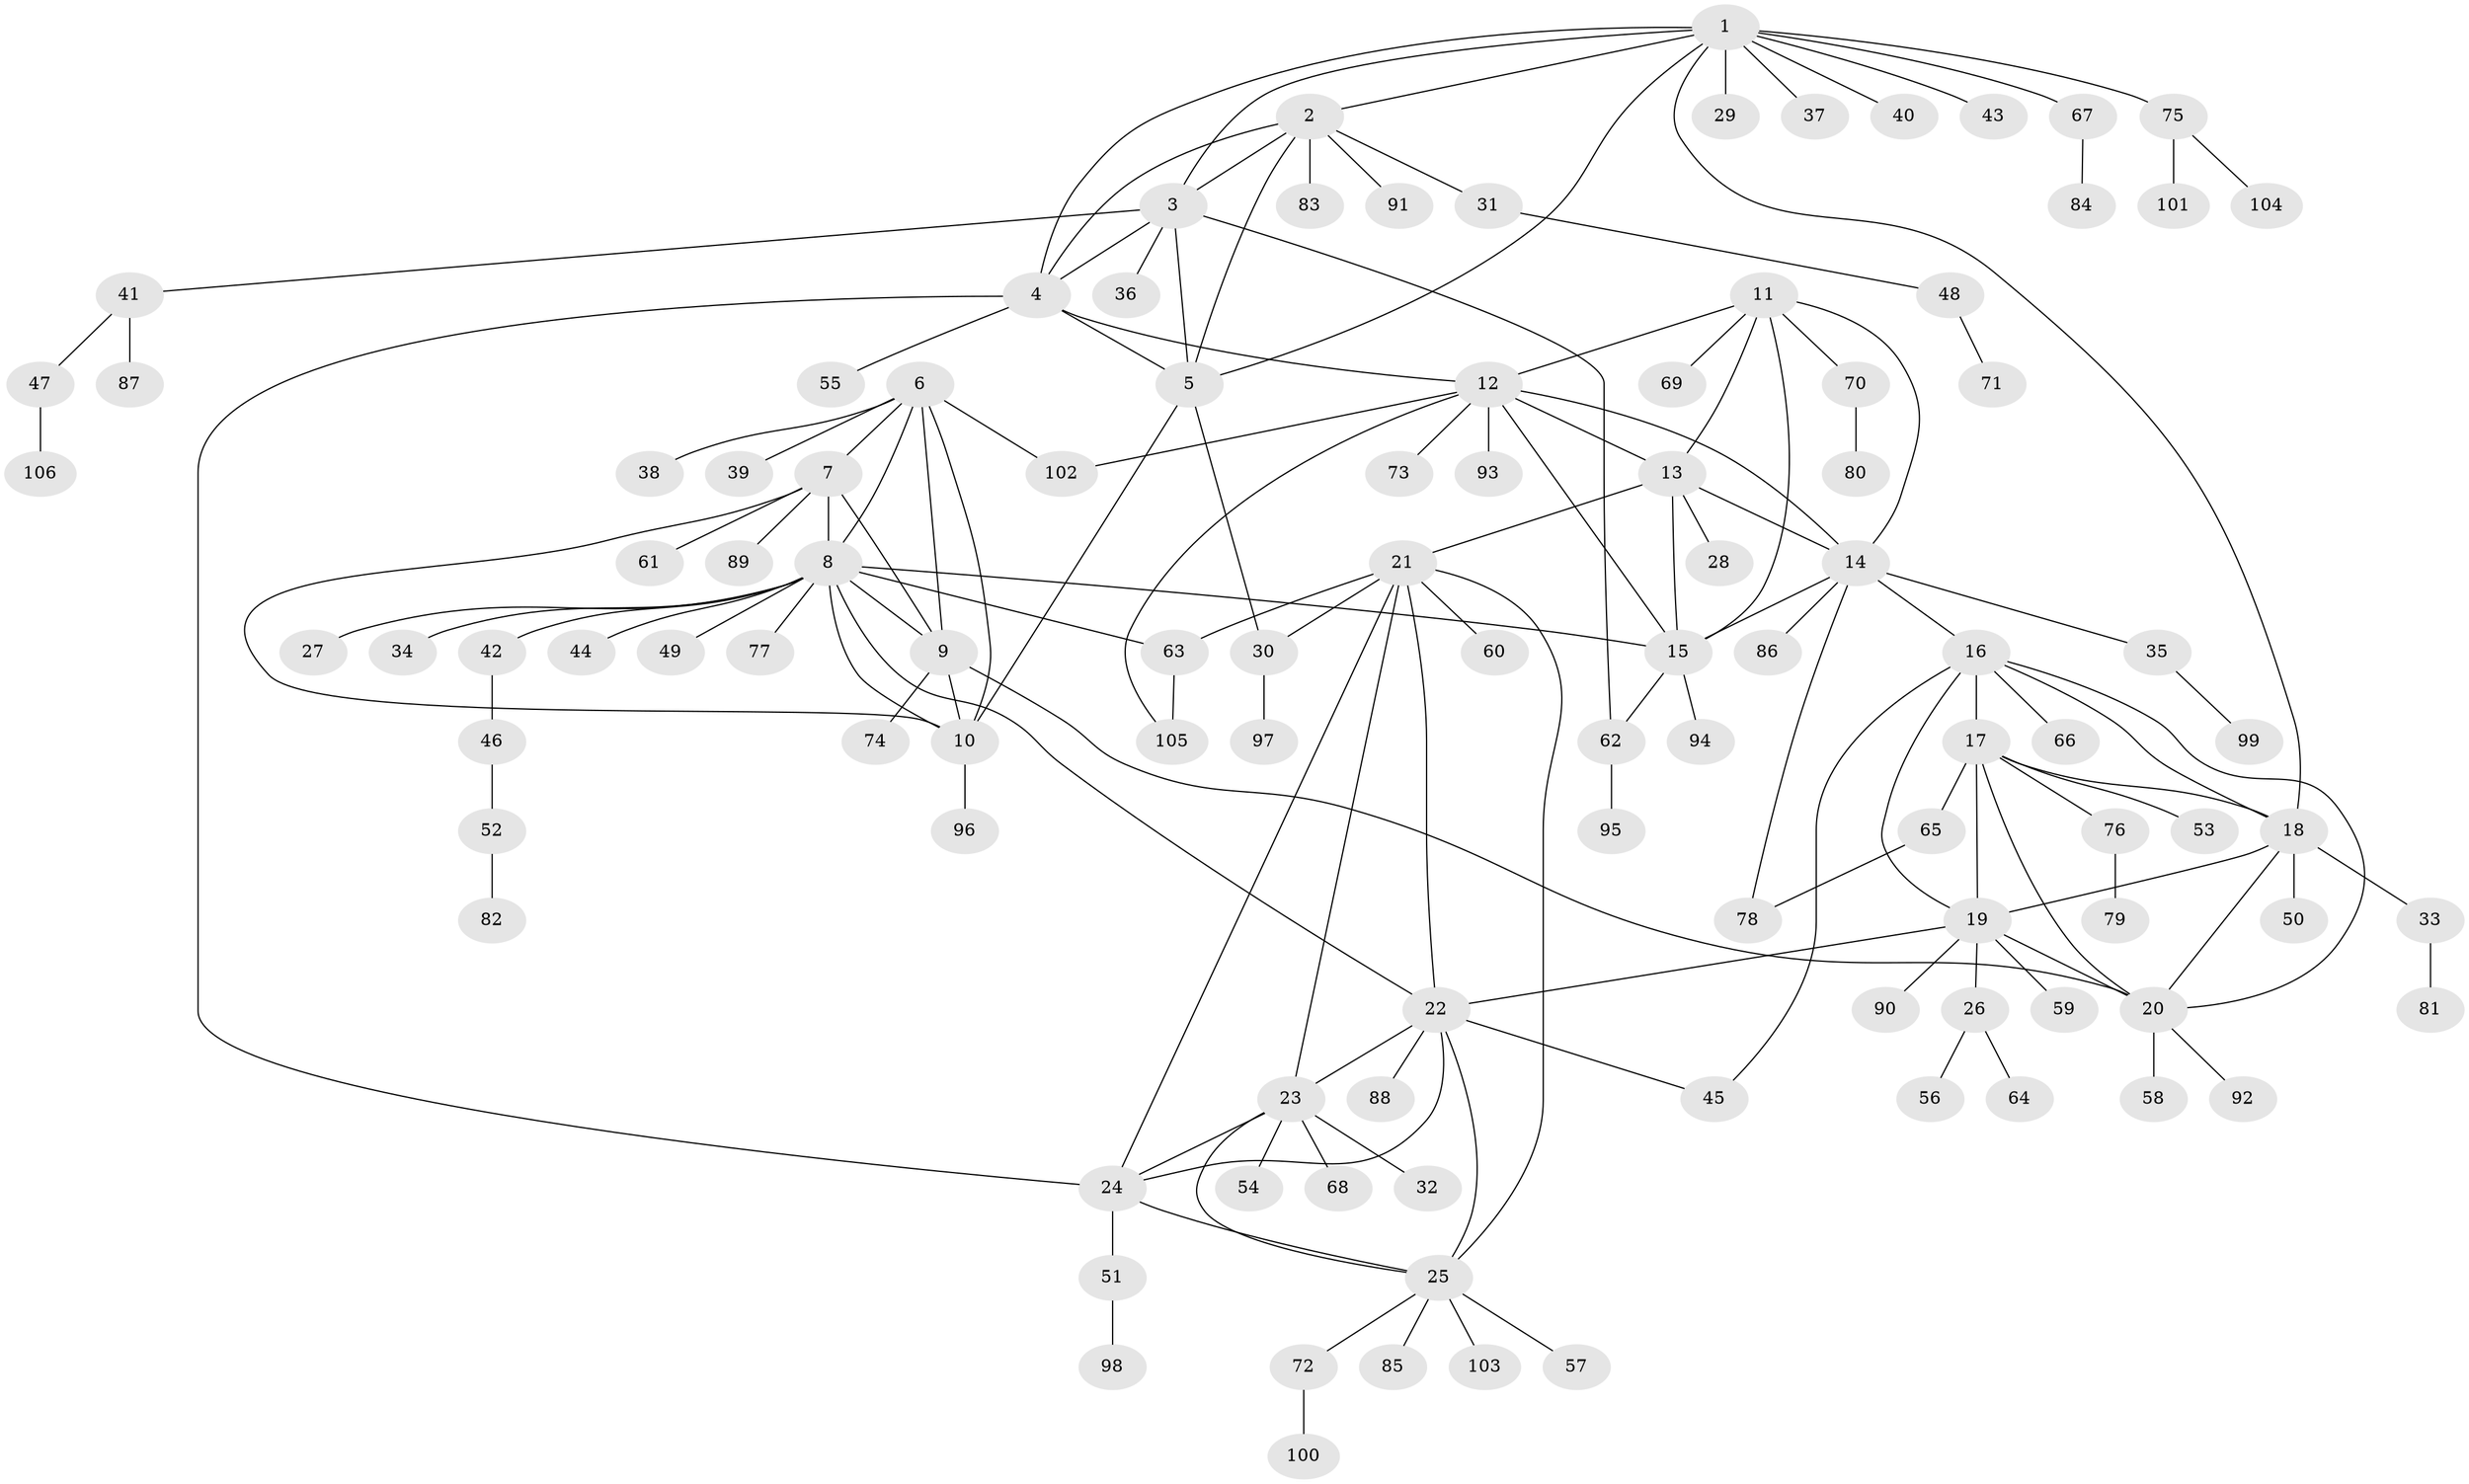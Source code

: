 // coarse degree distribution, {7: 0.11320754716981132, 6: 0.20754716981132076, 5: 0.05660377358490566, 4: 0.05660377358490566, 8: 0.018867924528301886, 2: 0.18867924528301888, 1: 0.33962264150943394, 3: 0.018867924528301886}
// Generated by graph-tools (version 1.1) at 2025/52/03/04/25 22:52:10]
// undirected, 106 vertices, 148 edges
graph export_dot {
  node [color=gray90,style=filled];
  1;
  2;
  3;
  4;
  5;
  6;
  7;
  8;
  9;
  10;
  11;
  12;
  13;
  14;
  15;
  16;
  17;
  18;
  19;
  20;
  21;
  22;
  23;
  24;
  25;
  26;
  27;
  28;
  29;
  30;
  31;
  32;
  33;
  34;
  35;
  36;
  37;
  38;
  39;
  40;
  41;
  42;
  43;
  44;
  45;
  46;
  47;
  48;
  49;
  50;
  51;
  52;
  53;
  54;
  55;
  56;
  57;
  58;
  59;
  60;
  61;
  62;
  63;
  64;
  65;
  66;
  67;
  68;
  69;
  70;
  71;
  72;
  73;
  74;
  75;
  76;
  77;
  78;
  79;
  80;
  81;
  82;
  83;
  84;
  85;
  86;
  87;
  88;
  89;
  90;
  91;
  92;
  93;
  94;
  95;
  96;
  97;
  98;
  99;
  100;
  101;
  102;
  103;
  104;
  105;
  106;
  1 -- 2;
  1 -- 3;
  1 -- 4;
  1 -- 5;
  1 -- 18;
  1 -- 29;
  1 -- 37;
  1 -- 40;
  1 -- 43;
  1 -- 67;
  1 -- 75;
  2 -- 3;
  2 -- 4;
  2 -- 5;
  2 -- 31;
  2 -- 83;
  2 -- 91;
  3 -- 4;
  3 -- 5;
  3 -- 36;
  3 -- 41;
  3 -- 62;
  4 -- 5;
  4 -- 12;
  4 -- 24;
  4 -- 55;
  5 -- 10;
  5 -- 30;
  6 -- 7;
  6 -- 8;
  6 -- 9;
  6 -- 10;
  6 -- 38;
  6 -- 39;
  6 -- 102;
  7 -- 8;
  7 -- 9;
  7 -- 10;
  7 -- 61;
  7 -- 89;
  8 -- 9;
  8 -- 10;
  8 -- 15;
  8 -- 22;
  8 -- 27;
  8 -- 34;
  8 -- 42;
  8 -- 44;
  8 -- 49;
  8 -- 63;
  8 -- 77;
  9 -- 10;
  9 -- 20;
  9 -- 74;
  10 -- 96;
  11 -- 12;
  11 -- 13;
  11 -- 14;
  11 -- 15;
  11 -- 69;
  11 -- 70;
  12 -- 13;
  12 -- 14;
  12 -- 15;
  12 -- 73;
  12 -- 93;
  12 -- 102;
  12 -- 105;
  13 -- 14;
  13 -- 15;
  13 -- 21;
  13 -- 28;
  14 -- 15;
  14 -- 16;
  14 -- 35;
  14 -- 78;
  14 -- 86;
  15 -- 62;
  15 -- 94;
  16 -- 17;
  16 -- 18;
  16 -- 19;
  16 -- 20;
  16 -- 45;
  16 -- 66;
  17 -- 18;
  17 -- 19;
  17 -- 20;
  17 -- 53;
  17 -- 65;
  17 -- 76;
  18 -- 19;
  18 -- 20;
  18 -- 33;
  18 -- 50;
  19 -- 20;
  19 -- 22;
  19 -- 26;
  19 -- 59;
  19 -- 90;
  20 -- 58;
  20 -- 92;
  21 -- 22;
  21 -- 23;
  21 -- 24;
  21 -- 25;
  21 -- 30;
  21 -- 60;
  21 -- 63;
  22 -- 23;
  22 -- 24;
  22 -- 25;
  22 -- 45;
  22 -- 88;
  23 -- 24;
  23 -- 25;
  23 -- 32;
  23 -- 54;
  23 -- 68;
  24 -- 25;
  24 -- 51;
  25 -- 57;
  25 -- 72;
  25 -- 85;
  25 -- 103;
  26 -- 56;
  26 -- 64;
  30 -- 97;
  31 -- 48;
  33 -- 81;
  35 -- 99;
  41 -- 47;
  41 -- 87;
  42 -- 46;
  46 -- 52;
  47 -- 106;
  48 -- 71;
  51 -- 98;
  52 -- 82;
  62 -- 95;
  63 -- 105;
  65 -- 78;
  67 -- 84;
  70 -- 80;
  72 -- 100;
  75 -- 101;
  75 -- 104;
  76 -- 79;
}
